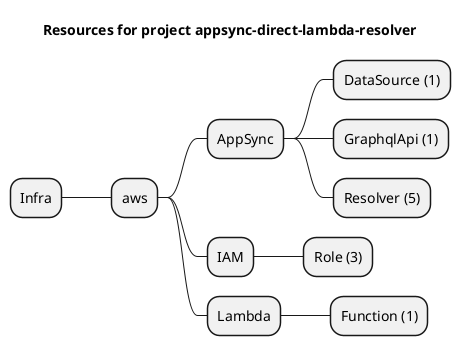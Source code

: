 @startmindmap
title Resources for project appsync-direct-lambda-resolver
skinparam monochrome true
+ Infra
++ aws
+++ AppSync
++++ DataSource (1)
++++ GraphqlApi (1)
++++ Resolver (5)
+++ IAM
++++ Role (3)
+++ Lambda
++++ Function (1)
@endmindmap